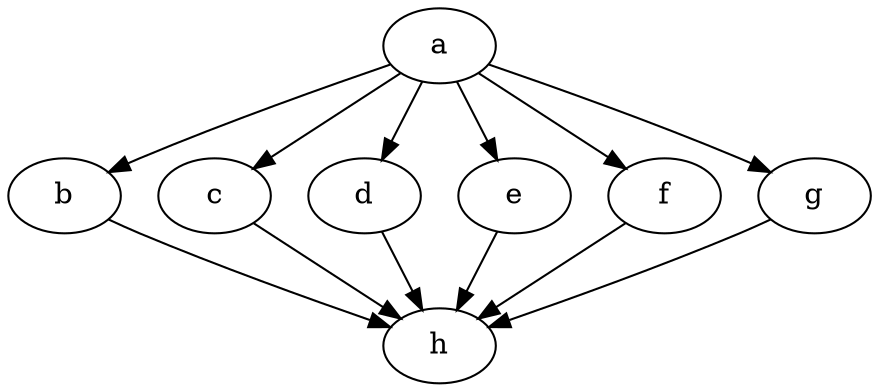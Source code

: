 digraph �example� {	
	a	[ Weight = 2];	
	b	[ Weight = 3];	
	a -> b	[ Weight = 1];	
	b -> h	[ Weight = 1];
	c	[ Weight = 3];	
	a -> c	[ Weight = 2];
	c -> h	[ Weight = 1];	
	d	[ Weight = 2];
	a -> d	[ Weight = 2];
	d -> h	[ Weight = 1];
	e	[ Weight = 2];
	a -> e	[ Weight = 2];
	e -> h	[ Weight = 1];
	f	[ Weight = 2];
	a -> f	[ Weight = 2];
	f -> h	[ Weight = 1];
	g	[ Weight = 2];
	a -> g	[ Weight = 2];
	g -> h	[ Weight = 1];
	h	[ Weight = 2];
}